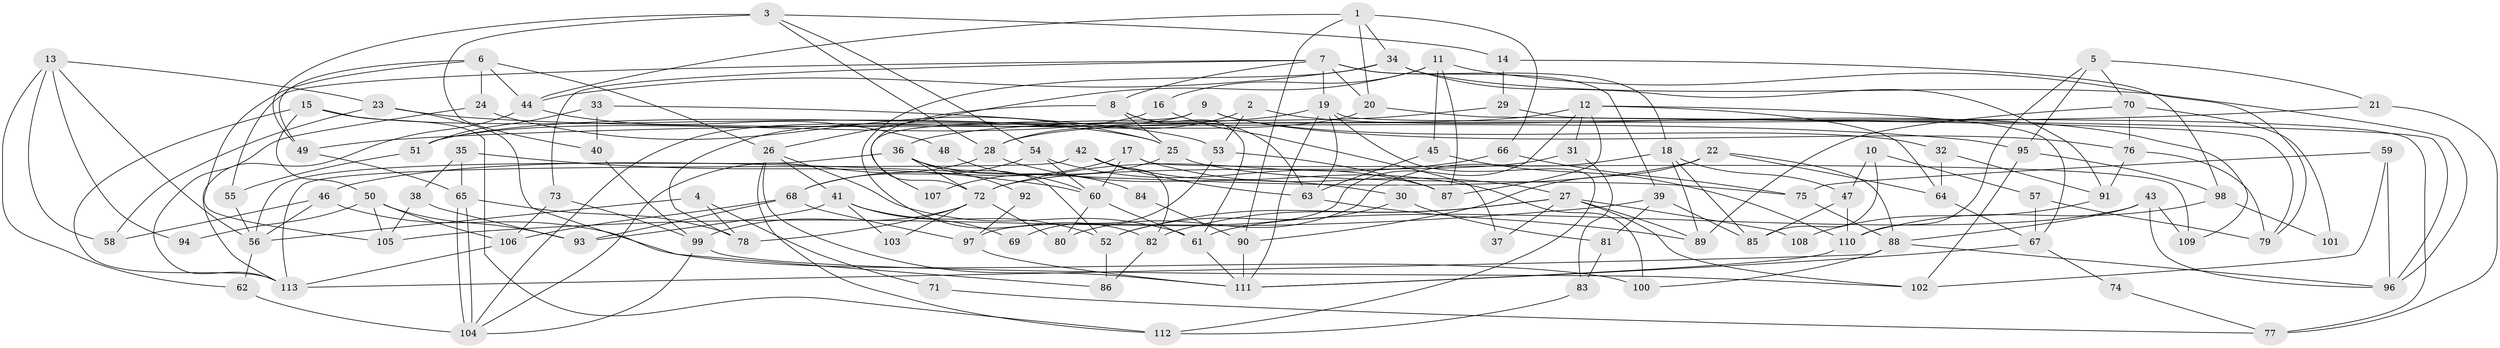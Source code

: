// coarse degree distribution, {7: 0.18571428571428572, 4: 0.22857142857142856, 5: 0.12857142857142856, 6: 0.07142857142857142, 8: 0.07142857142857142, 10: 0.014285714285714285, 3: 0.15714285714285714, 9: 0.04285714285714286, 2: 0.1}
// Generated by graph-tools (version 1.1) at 2025/41/03/06/25 10:41:57]
// undirected, 113 vertices, 226 edges
graph export_dot {
graph [start="1"]
  node [color=gray90,style=filled];
  1;
  2;
  3;
  4;
  5;
  6;
  7;
  8;
  9;
  10;
  11;
  12;
  13;
  14;
  15;
  16;
  17;
  18;
  19;
  20;
  21;
  22;
  23;
  24;
  25;
  26;
  27;
  28;
  29;
  30;
  31;
  32;
  33;
  34;
  35;
  36;
  37;
  38;
  39;
  40;
  41;
  42;
  43;
  44;
  45;
  46;
  47;
  48;
  49;
  50;
  51;
  52;
  53;
  54;
  55;
  56;
  57;
  58;
  59;
  60;
  61;
  62;
  63;
  64;
  65;
  66;
  67;
  68;
  69;
  70;
  71;
  72;
  73;
  74;
  75;
  76;
  77;
  78;
  79;
  80;
  81;
  82;
  83;
  84;
  85;
  86;
  87;
  88;
  89;
  90;
  91;
  92;
  93;
  94;
  95;
  96;
  97;
  98;
  99;
  100;
  101;
  102;
  103;
  104;
  105;
  106;
  107;
  108;
  109;
  110;
  111;
  112;
  113;
  1 -- 44;
  1 -- 34;
  1 -- 20;
  1 -- 66;
  1 -- 90;
  2 -- 28;
  2 -- 109;
  2 -- 53;
  3 -- 49;
  3 -- 28;
  3 -- 14;
  3 -- 40;
  3 -- 54;
  4 -- 56;
  4 -- 78;
  4 -- 71;
  5 -- 110;
  5 -- 70;
  5 -- 21;
  5 -- 95;
  6 -- 26;
  6 -- 24;
  6 -- 44;
  6 -- 49;
  6 -- 105;
  7 -- 8;
  7 -- 39;
  7 -- 18;
  7 -- 19;
  7 -- 20;
  7 -- 55;
  7 -- 73;
  8 -- 63;
  8 -- 25;
  8 -- 61;
  8 -- 72;
  9 -- 76;
  9 -- 104;
  9 -- 32;
  9 -- 107;
  10 -- 47;
  10 -- 85;
  10 -- 57;
  11 -- 87;
  11 -- 26;
  11 -- 16;
  11 -- 45;
  11 -- 79;
  12 -- 28;
  12 -- 87;
  12 -- 31;
  12 -- 64;
  12 -- 67;
  12 -- 97;
  13 -- 23;
  13 -- 56;
  13 -- 58;
  13 -- 62;
  13 -- 94;
  14 -- 98;
  14 -- 29;
  15 -- 50;
  15 -- 113;
  15 -- 25;
  15 -- 112;
  16 -- 51;
  16 -- 37;
  17 -- 60;
  17 -- 27;
  17 -- 68;
  17 -- 109;
  18 -- 80;
  18 -- 47;
  18 -- 85;
  18 -- 89;
  19 -- 112;
  19 -- 51;
  19 -- 63;
  19 -- 77;
  19 -- 111;
  20 -- 78;
  20 -- 96;
  21 -- 49;
  21 -- 77;
  22 -- 90;
  22 -- 64;
  22 -- 46;
  22 -- 88;
  23 -- 95;
  23 -- 58;
  23 -- 86;
  24 -- 25;
  24 -- 113;
  25 -- 75;
  25 -- 107;
  26 -- 61;
  26 -- 111;
  26 -- 41;
  26 -- 112;
  27 -- 102;
  27 -- 82;
  27 -- 37;
  27 -- 52;
  27 -- 89;
  27 -- 108;
  28 -- 30;
  28 -- 104;
  29 -- 79;
  29 -- 36;
  30 -- 81;
  30 -- 52;
  31 -- 72;
  31 -- 83;
  32 -- 64;
  32 -- 91;
  33 -- 40;
  33 -- 51;
  33 -- 53;
  34 -- 44;
  34 -- 96;
  34 -- 82;
  34 -- 91;
  35 -- 65;
  35 -- 38;
  35 -- 60;
  36 -- 72;
  36 -- 52;
  36 -- 56;
  36 -- 84;
  36 -- 92;
  38 -- 93;
  38 -- 105;
  39 -- 105;
  39 -- 85;
  39 -- 81;
  40 -- 99;
  41 -- 52;
  41 -- 69;
  41 -- 93;
  41 -- 103;
  42 -- 63;
  42 -- 82;
  42 -- 100;
  42 -- 113;
  43 -- 88;
  43 -- 61;
  43 -- 96;
  43 -- 109;
  44 -- 113;
  44 -- 48;
  45 -- 63;
  45 -- 110;
  46 -- 100;
  46 -- 56;
  46 -- 58;
  47 -- 110;
  47 -- 85;
  48 -- 60;
  49 -- 65;
  50 -- 93;
  50 -- 106;
  50 -- 94;
  50 -- 105;
  51 -- 55;
  52 -- 86;
  53 -- 69;
  53 -- 87;
  54 -- 60;
  54 -- 68;
  54 -- 87;
  55 -- 56;
  56 -- 62;
  57 -- 67;
  57 -- 79;
  59 -- 75;
  59 -- 96;
  59 -- 102;
  60 -- 61;
  60 -- 80;
  61 -- 111;
  62 -- 104;
  63 -- 89;
  64 -- 67;
  65 -- 78;
  65 -- 104;
  65 -- 104;
  66 -- 72;
  66 -- 75;
  67 -- 111;
  67 -- 74;
  68 -- 93;
  68 -- 97;
  68 -- 106;
  70 -- 89;
  70 -- 76;
  70 -- 101;
  71 -- 77;
  72 -- 99;
  72 -- 78;
  72 -- 80;
  72 -- 103;
  73 -- 106;
  73 -- 99;
  74 -- 77;
  75 -- 88;
  76 -- 91;
  76 -- 79;
  81 -- 83;
  82 -- 86;
  83 -- 112;
  84 -- 90;
  88 -- 96;
  88 -- 100;
  88 -- 113;
  90 -- 111;
  91 -- 108;
  92 -- 97;
  95 -- 102;
  95 -- 98;
  97 -- 111;
  98 -- 110;
  98 -- 101;
  99 -- 104;
  99 -- 102;
  106 -- 113;
  110 -- 111;
}
